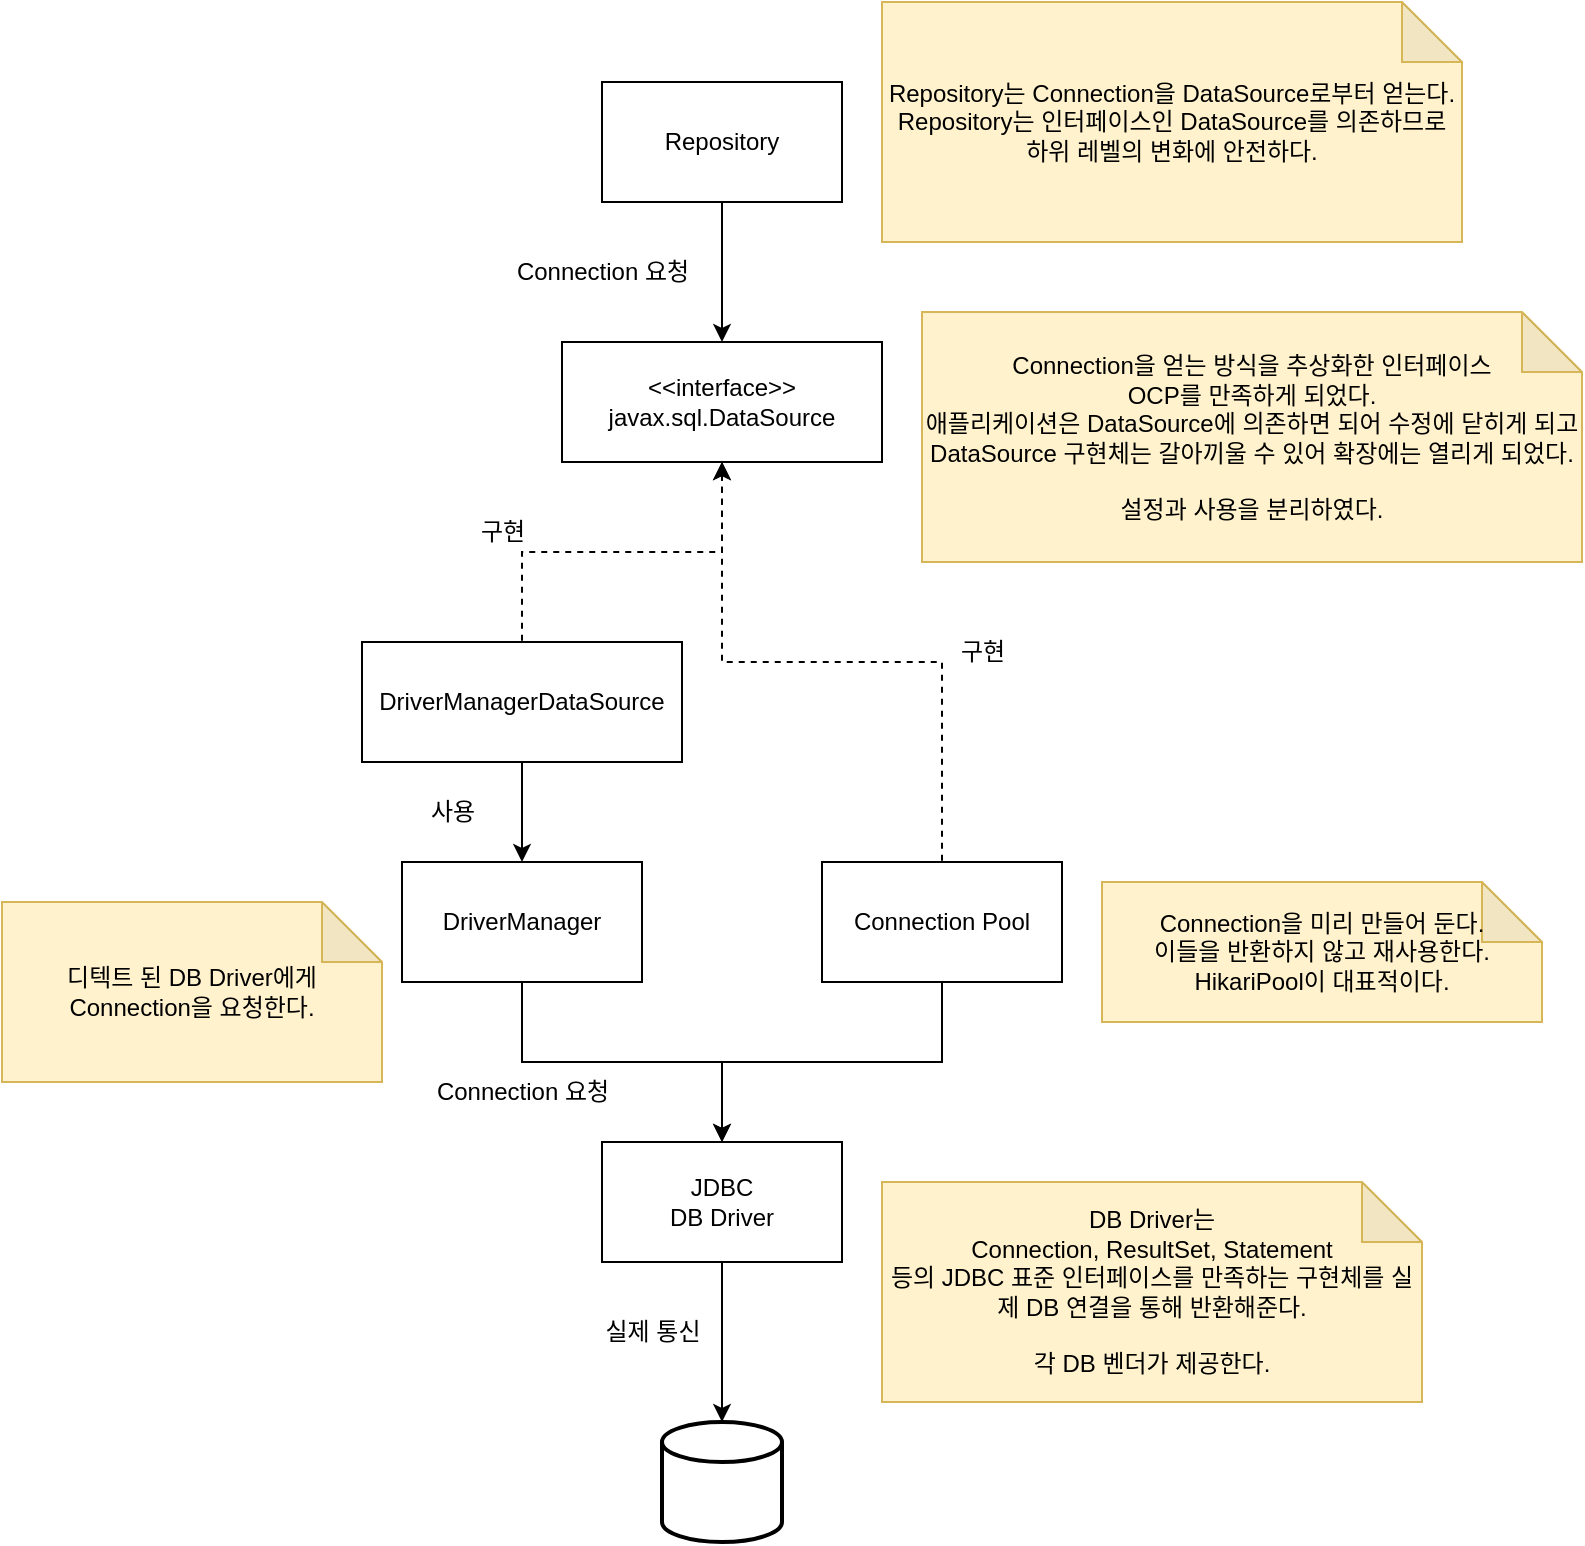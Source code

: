 <mxfile version="20.3.0" type="device"><diagram id="6nBcCKOb7mDcD9y_mM_5" name="페이지-1"><mxGraphModel dx="1588" dy="1121" grid="1" gridSize="10" guides="1" tooltips="1" connect="1" arrows="1" fold="1" page="1" pageScale="1" pageWidth="1654" pageHeight="1169" math="0" shadow="0"><root><mxCell id="0"/><mxCell id="1" parent="0"/><mxCell id="kfDnqrL624GzK84KfUki-1" value="" style="strokeWidth=2;html=1;shape=mxgraph.flowchart.database;whiteSpace=wrap;" vertex="1" parent="1"><mxGeometry x="500" y="900" width="60" height="60" as="geometry"/></mxCell><mxCell id="kfDnqrL624GzK84KfUki-3" style="edgeStyle=orthogonalEdgeStyle;rounded=0;orthogonalLoop=1;jettySize=auto;html=1;entryX=0.5;entryY=0;entryDx=0;entryDy=0;entryPerimeter=0;" edge="1" parent="1" source="kfDnqrL624GzK84KfUki-2" target="kfDnqrL624GzK84KfUki-1"><mxGeometry relative="1" as="geometry"/></mxCell><mxCell id="kfDnqrL624GzK84KfUki-2" value="JDBC&lt;br&gt;DB Driver" style="rounded=0;whiteSpace=wrap;html=1;" vertex="1" parent="1"><mxGeometry x="470" y="760" width="120" height="60" as="geometry"/></mxCell><mxCell id="kfDnqrL624GzK84KfUki-4" value="DB Driver는&lt;br&gt;Connection, ResultSet, Statement&lt;br&gt;등의 JDBC 표준 인터페이스를 만족하는 구현체를 실제 DB 연결을 통해 반환해준다.&lt;br&gt;&lt;br&gt;각 DB 벤더가 제공한다." style="shape=note;whiteSpace=wrap;html=1;backgroundOutline=1;darkOpacity=0.05;fillColor=#fff2cc;strokeColor=#d6b656;" vertex="1" parent="1"><mxGeometry x="610" y="780" width="270" height="110" as="geometry"/></mxCell><mxCell id="kfDnqrL624GzK84KfUki-6" style="edgeStyle=orthogonalEdgeStyle;rounded=0;orthogonalLoop=1;jettySize=auto;html=1;" edge="1" parent="1" source="kfDnqrL624GzK84KfUki-5" target="kfDnqrL624GzK84KfUki-2"><mxGeometry relative="1" as="geometry"/></mxCell><mxCell id="kfDnqrL624GzK84KfUki-5" value="DriverManager" style="rounded=0;whiteSpace=wrap;html=1;" vertex="1" parent="1"><mxGeometry x="370" y="620" width="120" height="60" as="geometry"/></mxCell><mxCell id="kfDnqrL624GzK84KfUki-7" value="디텍트 된 DB Driver에게&lt;br&gt;Connection을 요청한다." style="shape=note;whiteSpace=wrap;html=1;backgroundOutline=1;darkOpacity=0.05;fillColor=#fff2cc;strokeColor=#d6b656;" vertex="1" parent="1"><mxGeometry x="170" y="640" width="190" height="90" as="geometry"/></mxCell><mxCell id="kfDnqrL624GzK84KfUki-8" value="Connection 요청" style="text;html=1;align=center;verticalAlign=middle;resizable=0;points=[];autosize=1;strokeColor=none;fillColor=none;" vertex="1" parent="1"><mxGeometry x="375" y="720" width="110" height="30" as="geometry"/></mxCell><mxCell id="kfDnqrL624GzK84KfUki-9" value="실제 통신" style="text;html=1;align=center;verticalAlign=middle;resizable=0;points=[];autosize=1;strokeColor=none;fillColor=none;" vertex="1" parent="1"><mxGeometry x="460" y="840" width="70" height="30" as="geometry"/></mxCell><mxCell id="kfDnqrL624GzK84KfUki-11" style="edgeStyle=orthogonalEdgeStyle;rounded=0;orthogonalLoop=1;jettySize=auto;html=1;" edge="1" parent="1" source="kfDnqrL624GzK84KfUki-10" target="kfDnqrL624GzK84KfUki-2"><mxGeometry relative="1" as="geometry"/></mxCell><mxCell id="kfDnqrL624GzK84KfUki-10" value="Connection Pool" style="rounded=0;whiteSpace=wrap;html=1;" vertex="1" parent="1"><mxGeometry x="580" y="620" width="120" height="60" as="geometry"/></mxCell><mxCell id="kfDnqrL624GzK84KfUki-12" value="Connection을 미리 만들어 둔다.&lt;br&gt;이들을 반환하지 않고 재사용한다.&lt;br&gt;HikariPool이 대표적이다." style="shape=note;whiteSpace=wrap;html=1;backgroundOutline=1;darkOpacity=0.05;fillColor=#fff2cc;strokeColor=#d6b656;" vertex="1" parent="1"><mxGeometry x="720" y="630" width="220" height="70" as="geometry"/></mxCell><mxCell id="kfDnqrL624GzK84KfUki-14" style="edgeStyle=orthogonalEdgeStyle;rounded=0;orthogonalLoop=1;jettySize=auto;html=1;dashed=1;startArrow=classic;startFill=1;endArrow=none;endFill=0;entryX=0.5;entryY=0;entryDx=0;entryDy=0;exitX=0.5;exitY=1;exitDx=0;exitDy=0;" edge="1" parent="1" source="kfDnqrL624GzK84KfUki-13" target="kfDnqrL624GzK84KfUki-16"><mxGeometry relative="1" as="geometry"/></mxCell><mxCell id="kfDnqrL624GzK84KfUki-15" style="edgeStyle=orthogonalEdgeStyle;rounded=0;orthogonalLoop=1;jettySize=auto;html=1;dashed=1;startArrow=classic;startFill=1;endArrow=none;endFill=0;" edge="1" parent="1" source="kfDnqrL624GzK84KfUki-13" target="kfDnqrL624GzK84KfUki-10"><mxGeometry relative="1" as="geometry"/></mxCell><mxCell id="kfDnqrL624GzK84KfUki-13" value="&amp;lt;&amp;lt;interface&amp;gt;&amp;gt;&lt;br&gt;javax.sql.DataSource" style="rounded=0;whiteSpace=wrap;html=1;" vertex="1" parent="1"><mxGeometry x="450" y="360" width="160" height="60" as="geometry"/></mxCell><mxCell id="kfDnqrL624GzK84KfUki-18" style="edgeStyle=orthogonalEdgeStyle;rounded=0;orthogonalLoop=1;jettySize=auto;html=1;entryX=0.5;entryY=0;entryDx=0;entryDy=0;startArrow=none;startFill=0;endArrow=classic;endFill=1;" edge="1" parent="1" source="kfDnqrL624GzK84KfUki-16" target="kfDnqrL624GzK84KfUki-5"><mxGeometry relative="1" as="geometry"/></mxCell><mxCell id="kfDnqrL624GzK84KfUki-16" value="DriverManagerDataSource" style="rounded=0;whiteSpace=wrap;html=1;" vertex="1" parent="1"><mxGeometry x="350" y="510" width="160" height="60" as="geometry"/></mxCell><mxCell id="kfDnqrL624GzK84KfUki-19" value="사용" style="text;html=1;align=center;verticalAlign=middle;resizable=0;points=[];autosize=1;strokeColor=none;fillColor=none;" vertex="1" parent="1"><mxGeometry x="375" y="580" width="40" height="30" as="geometry"/></mxCell><mxCell id="kfDnqrL624GzK84KfUki-20" value="구현" style="text;html=1;align=center;verticalAlign=middle;resizable=0;points=[];autosize=1;strokeColor=none;fillColor=none;" vertex="1" parent="1"><mxGeometry x="400" y="440" width="40" height="30" as="geometry"/></mxCell><mxCell id="kfDnqrL624GzK84KfUki-21" value="구현" style="text;html=1;align=center;verticalAlign=middle;resizable=0;points=[];autosize=1;strokeColor=none;fillColor=none;" vertex="1" parent="1"><mxGeometry x="640" y="500" width="40" height="30" as="geometry"/></mxCell><mxCell id="kfDnqrL624GzK84KfUki-22" value="Connection을 얻는 방식을 추상화한 인터페이스&lt;br&gt;OCP를 만족하게 되었다.&lt;br&gt;애플리케이션은 DataSource에 의존하면 되어 수정에 닫히게 되고&lt;br&gt;DataSource 구현체는 갈아끼울 수 있어 확장에는 열리게 되었다.&lt;br&gt;&lt;br&gt;설정과 사용을 분리하였다." style="shape=note;whiteSpace=wrap;html=1;backgroundOutline=1;darkOpacity=0.05;fillColor=#fff2cc;strokeColor=#d6b656;" vertex="1" parent="1"><mxGeometry x="630" y="345" width="330" height="125" as="geometry"/></mxCell><mxCell id="kfDnqrL624GzK84KfUki-24" style="edgeStyle=orthogonalEdgeStyle;rounded=0;orthogonalLoop=1;jettySize=auto;html=1;entryX=0.5;entryY=0;entryDx=0;entryDy=0;startArrow=none;startFill=0;endArrow=classic;endFill=1;" edge="1" parent="1" source="kfDnqrL624GzK84KfUki-23" target="kfDnqrL624GzK84KfUki-13"><mxGeometry relative="1" as="geometry"/></mxCell><mxCell id="kfDnqrL624GzK84KfUki-23" value="Repository" style="whiteSpace=wrap;html=1;" vertex="1" parent="1"><mxGeometry x="470" y="230" width="120" height="60" as="geometry"/></mxCell><mxCell id="kfDnqrL624GzK84KfUki-25" value="Connection 요청" style="text;html=1;align=center;verticalAlign=middle;resizable=0;points=[];autosize=1;strokeColor=none;fillColor=none;" vertex="1" parent="1"><mxGeometry x="415" y="310" width="110" height="30" as="geometry"/></mxCell><mxCell id="kfDnqrL624GzK84KfUki-26" value="Repository는 Connection을 DataSource로부터 얻는다.&lt;br&gt;Repository는 인터페이스인 DataSource를 의존하므로&lt;br&gt;하위 레벨의 변화에 안전하다." style="shape=note;whiteSpace=wrap;html=1;backgroundOutline=1;darkOpacity=0.05;fillColor=#fff2cc;strokeColor=#d6b656;" vertex="1" parent="1"><mxGeometry x="610" y="190" width="290" height="120" as="geometry"/></mxCell></root></mxGraphModel></diagram></mxfile>